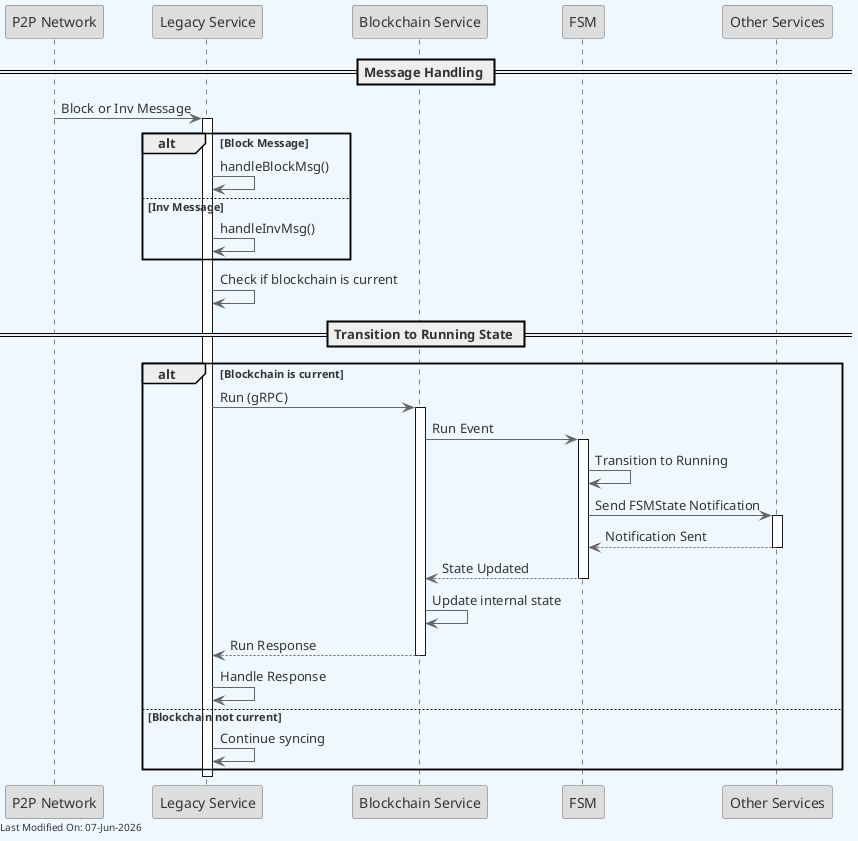 @startuml
skinparam backgroundColor #F0F8FF
skinparam defaultFontColor #333333
skinparam arrowColor #666666

' Define borders for all elements
skinparam entity {
  BorderColor #666666
  BackgroundColor #DDDDDD
}

skinparam control {
  BorderColor #666666
  BackgroundColor #DDDDDD
}

skinparam participant {
  BorderColor #666666
  BackgroundColor #DDDDDD
}



!define RECTANGLE class

participant "P2P Network" as P2P
participant "Legacy Service" as LegacyService
participant "Blockchain Service" as BlockchainService
participant "FSM" as FSM
participant "Other Services" as OtherService

== Message Handling ==
P2P -> LegacyService : Block or Inv Message
activate LegacyService

alt Block Message
    LegacyService -> LegacyService : handleBlockMsg()
else Inv Message
    LegacyService -> LegacyService : handleInvMsg()
end

LegacyService -> LegacyService : Check if blockchain is current

== Transition to Running State ==
alt Blockchain is current
    LegacyService -> BlockchainService : Run (gRPC)
    activate BlockchainService

    BlockchainService -> FSM : Run Event
    activate FSM

    FSM -> FSM : Transition to Running
    FSM -> OtherService : Send FSMState Notification
    activate OtherService
    OtherService --> FSM : Notification Sent
    deactivate OtherService

    FSM --> BlockchainService : State Updated
    deactivate FSM

    BlockchainService -> BlockchainService : Update internal state
    BlockchainService --> LegacyService : Run Response
    deactivate BlockchainService

    LegacyService -> LegacyService : Handle Response
else Blockchain not current
    LegacyService -> LegacyService : Continue syncing
end

deactivate LegacyService

left footer Last Modified On: %date("dd-MMM-yyyy")
@enduml
